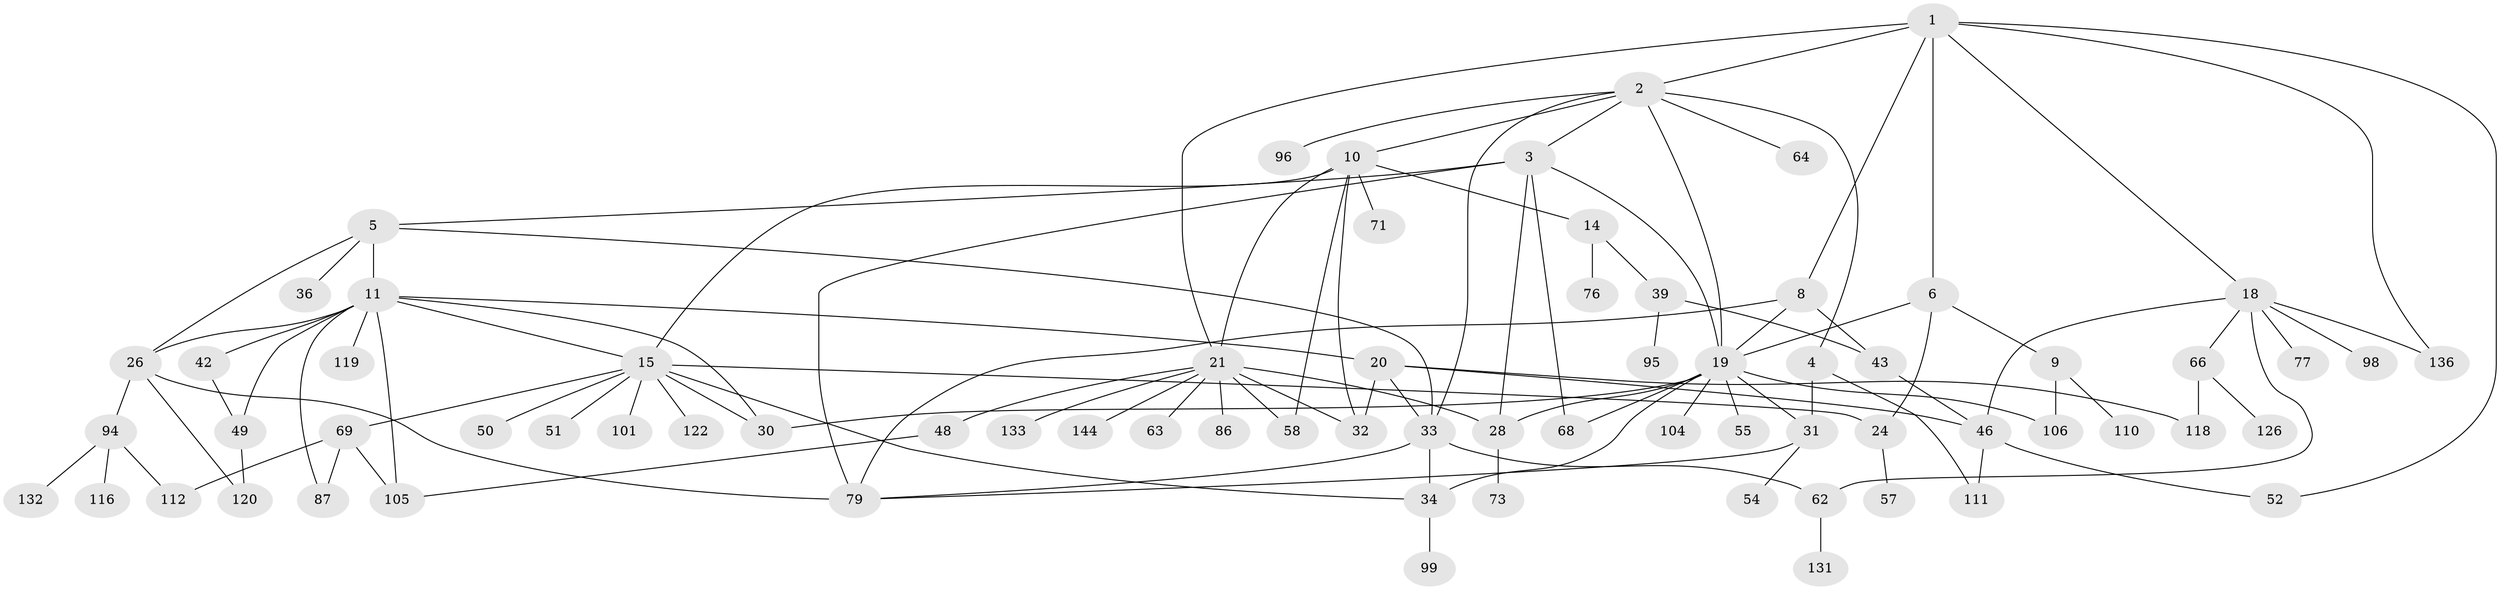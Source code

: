 // original degree distribution, {7: 0.040268456375838924, 8: 0.013422818791946308, 4: 0.087248322147651, 3: 0.21476510067114093, 5: 0.03355704697986577, 2: 0.28859060402684567, 6: 0.020134228187919462, 1: 0.30201342281879195}
// Generated by graph-tools (version 1.1) at 2025/13/03/09/25 04:13:15]
// undirected, 74 vertices, 112 edges
graph export_dot {
graph [start="1"]
  node [color=gray90,style=filled];
  1;
  2;
  3 [super="+70"];
  4 [super="+90"];
  5 [super="+23"];
  6 [super="+7"];
  8;
  9 [super="+12"];
  10 [super="+107+113"];
  11 [super="+13+38+146+17"];
  14;
  15 [super="+35+97+40+16"];
  18 [super="+75+128+65"];
  19 [super="+22+83"];
  20;
  21 [super="+27+141+125+25+37"];
  24;
  26 [super="+29+56"];
  28 [super="+41"];
  30 [super="+60"];
  31 [super="+80"];
  32 [super="+78"];
  33 [super="+61+108"];
  34 [super="+53+45"];
  36;
  39;
  42;
  43;
  46 [super="+72+59"];
  48 [super="+100+114"];
  49;
  50;
  51;
  52;
  54;
  55;
  57;
  58 [super="+142"];
  62;
  63;
  64 [super="+139"];
  66;
  68 [super="+115"];
  69 [super="+103+92"];
  71;
  73;
  76;
  77;
  79 [super="+135+82"];
  86;
  87 [super="+93+145+89"];
  94 [super="+102+123"];
  95;
  96 [super="+117"];
  98;
  99;
  101;
  104;
  105;
  106 [super="+149"];
  110;
  111;
  112 [super="+130"];
  116;
  118 [super="+121+124"];
  119;
  120;
  122;
  126;
  131;
  132 [super="+137"];
  133 [super="+134"];
  136 [super="+138"];
  144;
  1 -- 2;
  1 -- 6;
  1 -- 8;
  1 -- 18;
  1 -- 21;
  1 -- 52;
  1 -- 136;
  2 -- 3;
  2 -- 4;
  2 -- 10;
  2 -- 19;
  2 -- 64;
  2 -- 96;
  2 -- 33;
  3 -- 5;
  3 -- 19;
  3 -- 79;
  3 -- 28;
  3 -- 68;
  4 -- 31;
  4 -- 111;
  5 -- 11;
  5 -- 33;
  5 -- 26;
  5 -- 36;
  6 -- 9;
  6 -- 24;
  6 -- 19;
  8 -- 43;
  8 -- 79;
  8 -- 19;
  9 -- 106;
  9 -- 110;
  10 -- 14;
  10 -- 71;
  10 -- 21;
  10 -- 58;
  10 -- 15;
  10 -- 32;
  11 -- 15;
  11 -- 42;
  11 -- 20;
  11 -- 87;
  11 -- 30;
  11 -- 119;
  11 -- 105;
  11 -- 26;
  11 -- 49;
  14 -- 39;
  14 -- 76;
  15 -- 51;
  15 -- 122;
  15 -- 101;
  15 -- 24;
  15 -- 69;
  15 -- 50;
  15 -- 34;
  15 -- 30;
  18 -- 62;
  18 -- 98;
  18 -- 136;
  18 -- 77;
  18 -- 46;
  18 -- 66;
  19 -- 68;
  19 -- 104;
  19 -- 106;
  19 -- 55;
  19 -- 28;
  19 -- 30 [weight=2];
  19 -- 31;
  19 -- 34;
  20 -- 33 [weight=2];
  20 -- 118;
  20 -- 46;
  20 -- 32;
  21 -- 48;
  21 -- 32 [weight=2];
  21 -- 144;
  21 -- 58;
  21 -- 133;
  21 -- 63;
  21 -- 28;
  21 -- 86;
  24 -- 57;
  26 -- 94;
  26 -- 79;
  26 -- 120;
  28 -- 73;
  31 -- 54;
  31 -- 79;
  33 -- 34;
  33 -- 62;
  33 -- 79;
  34 -- 99;
  39 -- 95;
  39 -- 43;
  42 -- 49;
  43 -- 46;
  46 -- 111;
  46 -- 52;
  48 -- 105;
  49 -- 120;
  62 -- 131;
  66 -- 126;
  66 -- 118;
  69 -- 105;
  69 -- 112;
  69 -- 87;
  94 -- 112;
  94 -- 116;
  94 -- 132;
}
